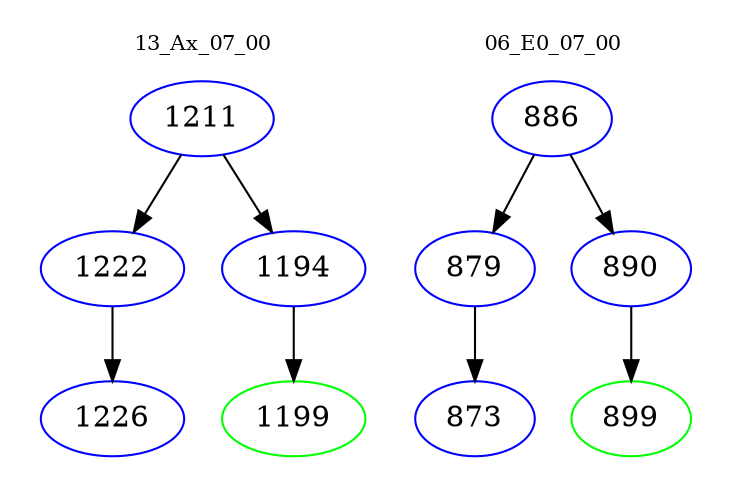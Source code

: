 digraph{
subgraph cluster_0 {
color = white
label = "13_Ax_07_00";
fontsize=10;
T0_1211 [label="1211", color="blue"]
T0_1211 -> T0_1222 [color="black"]
T0_1222 [label="1222", color="blue"]
T0_1222 -> T0_1226 [color="black"]
T0_1226 [label="1226", color="blue"]
T0_1211 -> T0_1194 [color="black"]
T0_1194 [label="1194", color="blue"]
T0_1194 -> T0_1199 [color="black"]
T0_1199 [label="1199", color="green"]
}
subgraph cluster_1 {
color = white
label = "06_E0_07_00";
fontsize=10;
T1_886 [label="886", color="blue"]
T1_886 -> T1_879 [color="black"]
T1_879 [label="879", color="blue"]
T1_879 -> T1_873 [color="black"]
T1_873 [label="873", color="blue"]
T1_886 -> T1_890 [color="black"]
T1_890 [label="890", color="blue"]
T1_890 -> T1_899 [color="black"]
T1_899 [label="899", color="green"]
}
}
